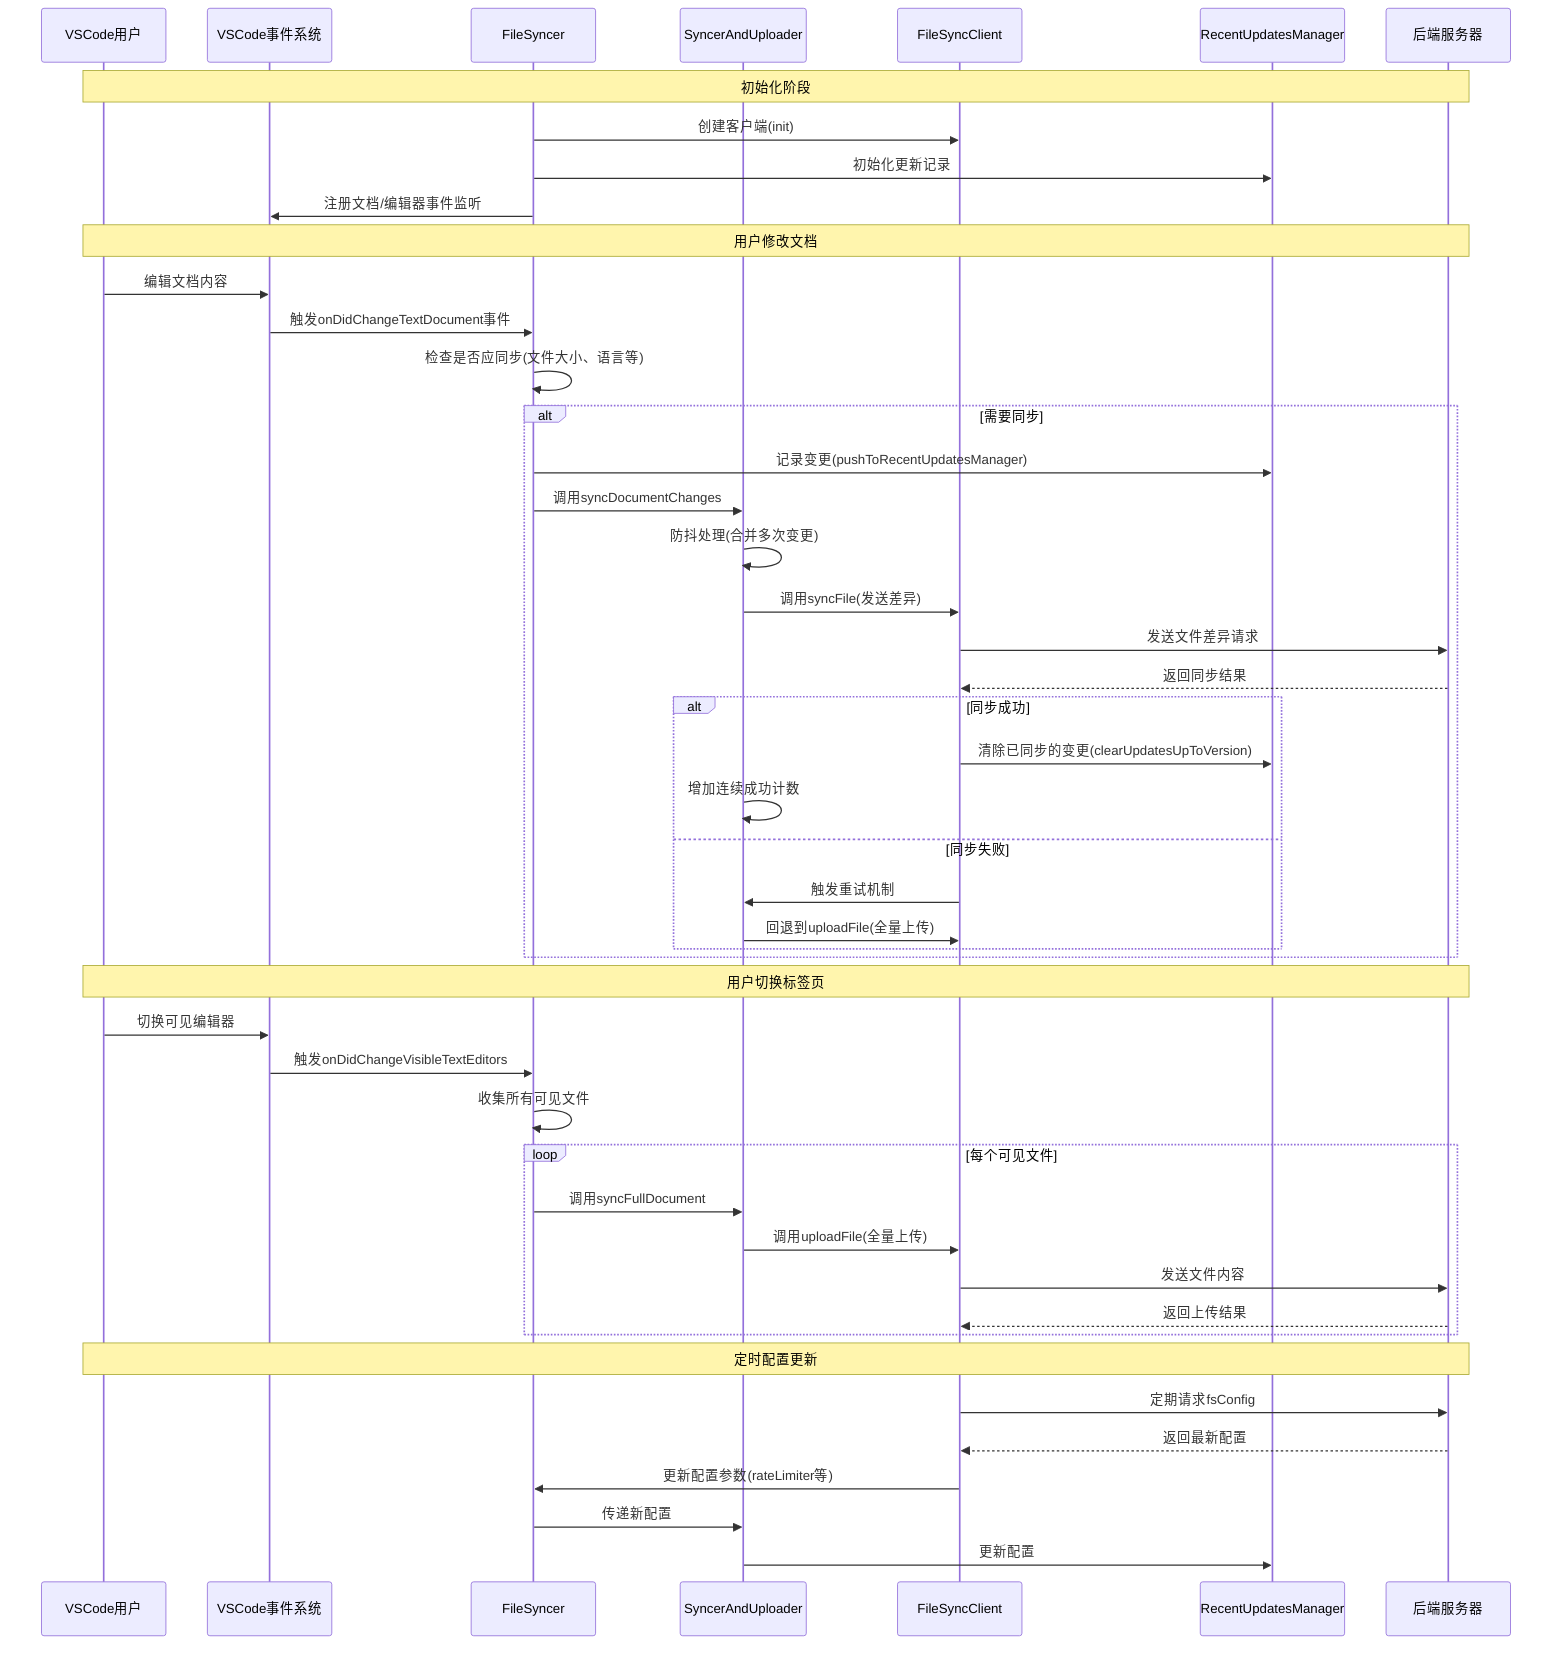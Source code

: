 sequenceDiagram
    participant User as VSCode用户
    participant VSCode as VSCode事件系统
    participant FileSyncer
    participant SyncerAndUploader
    participant FileSyncClient
    participant RecentUpdatesManager
    participant Server as 后端服务器

    Note over User,Server: 初始化阶段
    FileSyncer->>FileSyncClient: 创建客户端(init)
    FileSyncer->>RecentUpdatesManager: 初始化更新记录
    FileSyncer->>VSCode: 注册文档/编辑器事件监听

    Note over User,Server: 用户修改文档
    User->>VSCode: 编辑文档内容
    VSCode->>FileSyncer: 触发onDidChangeTextDocument事件
    FileSyncer->>FileSyncer: 检查是否应同步(文件大小、语言等)
    alt 需要同步
        FileSyncer->>RecentUpdatesManager: 记录变更(pushToRecentUpdatesManager)
        FileSyncer->>SyncerAndUploader: 调用syncDocumentChanges
        SyncerAndUploader->>SyncerAndUploader: 防抖处理(合并多次变更)
        SyncerAndUploader->>FileSyncClient: 调用syncFile(发送差异)
        FileSyncClient->>Server: 发送文件差异请求
        Server-->>FileSyncClient: 返回同步结果
        alt 同步成功
            FileSyncClient->>RecentUpdatesManager: 清除已同步的变更(clearUpdatesUpToVersion)
            SyncerAndUploader->>SyncerAndUploader: 增加连续成功计数
        else 同步失败
            FileSyncClient->>SyncerAndUploader: 触发重试机制
            SyncerAndUploader->>FileSyncClient: 回退到uploadFile(全量上传)
        end
    end

    Note over User,Server: 用户切换标签页
    User->>VSCode: 切换可见编辑器
    VSCode->>FileSyncer: 触发onDidChangeVisibleTextEditors
    FileSyncer->>FileSyncer: 收集所有可见文件
    loop 每个可见文件
        FileSyncer->>SyncerAndUploader: 调用syncFullDocument
        SyncerAndUploader->>FileSyncClient: 调用uploadFile(全量上传)
        FileSyncClient->>Server: 发送文件内容
        Server-->>FileSyncClient: 返回上传结果
    end

    Note over User,Server: 定时配置更新
    FileSyncClient->>Server: 定期请求fsConfig
    Server-->>FileSyncClient: 返回最新配置
    FileSyncClient->>FileSyncer: 更新配置参数(rateLimiter等)
    FileSyncer->>SyncerAndUploader: 传递新配置
    SyncerAndUploader->>RecentUpdatesManager: 更新配置